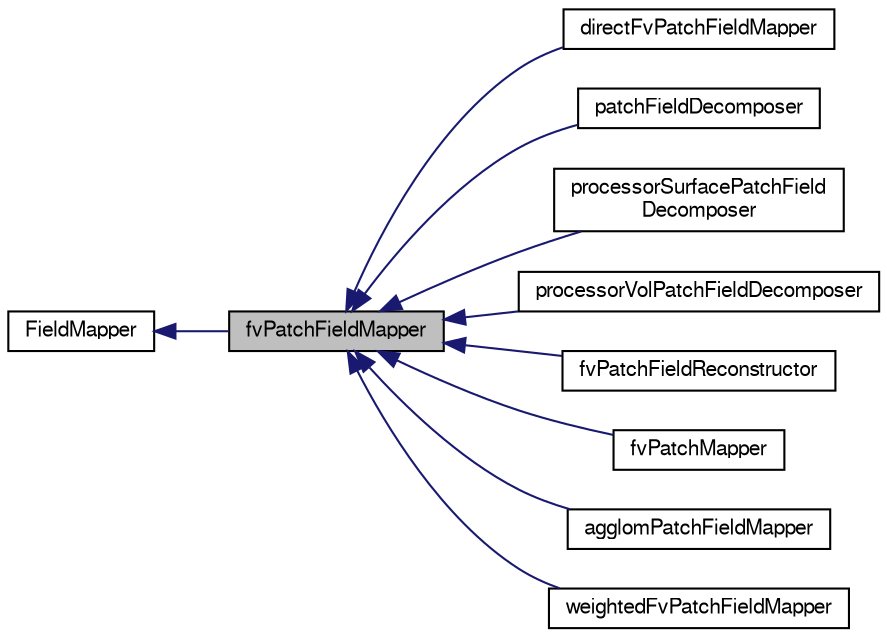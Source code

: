 digraph "fvPatchFieldMapper"
{
  bgcolor="transparent";
  edge [fontname="FreeSans",fontsize="10",labelfontname="FreeSans",labelfontsize="10"];
  node [fontname="FreeSans",fontsize="10",shape=record];
  rankdir="LR";
  Node0 [label="fvPatchFieldMapper",height=0.2,width=0.4,color="black", fillcolor="grey75", style="filled", fontcolor="black"];
  Node1 -> Node0 [dir="back",color="midnightblue",fontsize="10",style="solid",fontname="FreeSans"];
  Node1 [label="FieldMapper",height=0.2,width=0.4,color="black",URL="$a26474.html",tooltip="Abstract base class to hold the Field mapping addressing and weights. "];
  Node0 -> Node2 [dir="back",color="midnightblue",fontsize="10",style="solid",fontname="FreeSans"];
  Node2 [label="directFvPatchFieldMapper",height=0.2,width=0.4,color="black",URL="$a22350.html",tooltip="direct fvPatchFieldMapper "];
  Node0 -> Node3 [dir="back",color="midnightblue",fontsize="10",style="solid",fontname="FreeSans"];
  Node3 [label="patchFieldDecomposer",height=0.2,width=0.4,color="black",URL="$a28582.html",tooltip="Patch field decomposer class. "];
  Node0 -> Node4 [dir="back",color="midnightblue",fontsize="10",style="solid",fontname="FreeSans"];
  Node4 [label="processorSurfacePatchField\lDecomposer",height=0.2,width=0.4,color="black",URL="$a28590.html",tooltip="Processor patch field decomposer class. Surface field is assumed. "];
  Node0 -> Node5 [dir="back",color="midnightblue",fontsize="10",style="solid",fontname="FreeSans"];
  Node5 [label="processorVolPatchFieldDecomposer",height=0.2,width=0.4,color="black",URL="$a28586.html",tooltip="Processor patch field decomposer class. Maps either owner or. "];
  Node0 -> Node6 [dir="back",color="midnightblue",fontsize="10",style="solid",fontname="FreeSans"];
  Node6 [label="fvPatchFieldReconstructor",height=0.2,width=0.4,color="black",URL="$a28650.html",tooltip="Mapper for sizing only - does not do any actual mapping. "];
  Node0 -> Node7 [dir="back",color="midnightblue",fontsize="10",style="solid",fontname="FreeSans"];
  Node7 [label="fvPatchMapper",height=0.2,width=0.4,color="black",URL="$a22782.html",tooltip="Mapping class for a fvPatchField. "];
  Node0 -> Node8 [dir="back",color="midnightblue",fontsize="10",style="solid",fontname="FreeSans"];
  Node8 [label="agglomPatchFieldMapper",height=0.2,width=0.4,color="black",URL="$a22878.html",tooltip="Patch field mapper class for agglomerated meshes. "];
  Node0 -> Node9 [dir="back",color="midnightblue",fontsize="10",style="solid",fontname="FreeSans"];
  Node9 [label="weightedFvPatchFieldMapper",height=0.2,width=0.4,color="black",URL="$a29258.html",tooltip="FieldMapper with weighted mapping. "];
}

